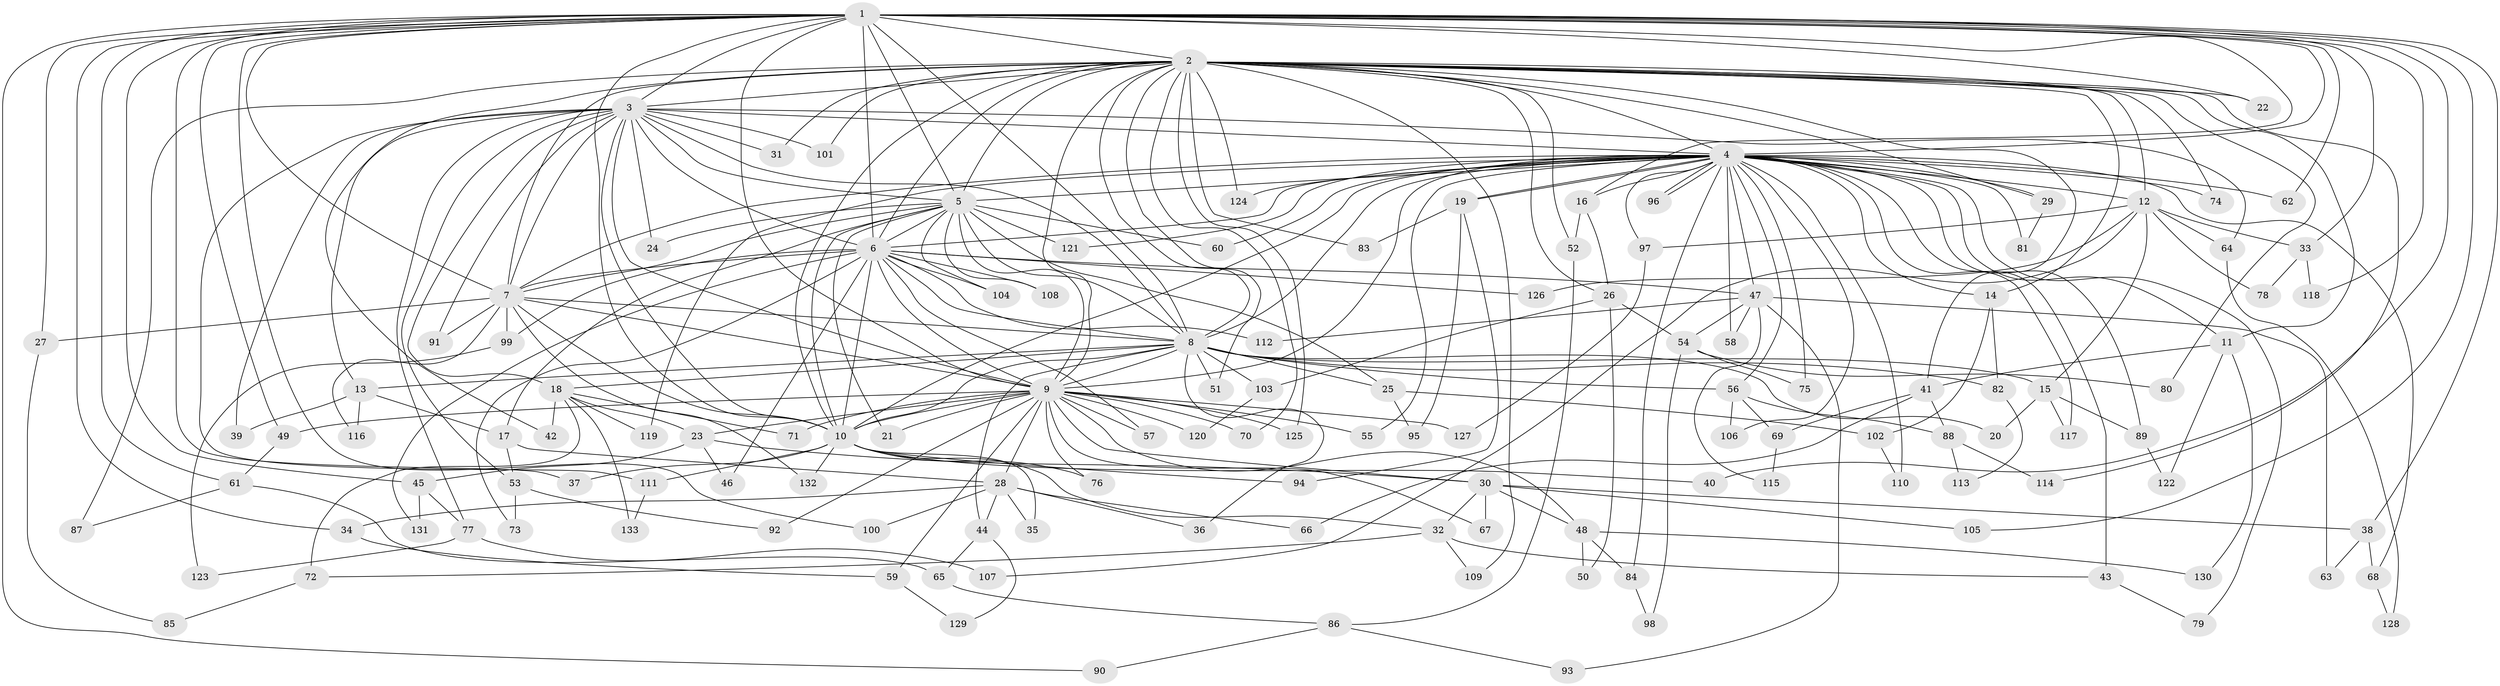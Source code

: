 // coarse degree distribution, {23: 0.00980392156862745, 29: 0.00980392156862745, 19: 0.00980392156862745, 36: 0.00980392156862745, 15: 0.00980392156862745, 20: 0.00980392156862745, 21: 0.00980392156862745, 24: 0.00980392156862745, 18: 0.00980392156862745, 5: 0.09803921568627451, 9: 0.0196078431372549, 4: 0.10784313725490197, 2: 0.5294117647058824, 8: 0.00980392156862745, 3: 0.11764705882352941, 6: 0.0196078431372549, 7: 0.00980392156862745}
// Generated by graph-tools (version 1.1) at 2025/23/03/03/25 07:23:40]
// undirected, 133 vertices, 291 edges
graph export_dot {
graph [start="1"]
  node [color=gray90,style=filled];
  1;
  2;
  3;
  4;
  5;
  6;
  7;
  8;
  9;
  10;
  11;
  12;
  13;
  14;
  15;
  16;
  17;
  18;
  19;
  20;
  21;
  22;
  23;
  24;
  25;
  26;
  27;
  28;
  29;
  30;
  31;
  32;
  33;
  34;
  35;
  36;
  37;
  38;
  39;
  40;
  41;
  42;
  43;
  44;
  45;
  46;
  47;
  48;
  49;
  50;
  51;
  52;
  53;
  54;
  55;
  56;
  57;
  58;
  59;
  60;
  61;
  62;
  63;
  64;
  65;
  66;
  67;
  68;
  69;
  70;
  71;
  72;
  73;
  74;
  75;
  76;
  77;
  78;
  79;
  80;
  81;
  82;
  83;
  84;
  85;
  86;
  87;
  88;
  89;
  90;
  91;
  92;
  93;
  94;
  95;
  96;
  97;
  98;
  99;
  100;
  101;
  102;
  103;
  104;
  105;
  106;
  107;
  108;
  109;
  110;
  111;
  112;
  113;
  114;
  115;
  116;
  117;
  118;
  119;
  120;
  121;
  122;
  123;
  124;
  125;
  126;
  127;
  128;
  129;
  130;
  131;
  132;
  133;
  1 -- 2;
  1 -- 3;
  1 -- 4;
  1 -- 5;
  1 -- 6;
  1 -- 7;
  1 -- 8;
  1 -- 9;
  1 -- 10;
  1 -- 16;
  1 -- 22;
  1 -- 27;
  1 -- 33;
  1 -- 34;
  1 -- 37;
  1 -- 38;
  1 -- 40;
  1 -- 45;
  1 -- 49;
  1 -- 61;
  1 -- 62;
  1 -- 90;
  1 -- 100;
  1 -- 105;
  1 -- 118;
  2 -- 3;
  2 -- 4;
  2 -- 5;
  2 -- 6;
  2 -- 7;
  2 -- 8;
  2 -- 9;
  2 -- 10;
  2 -- 11;
  2 -- 12;
  2 -- 14;
  2 -- 22;
  2 -- 26;
  2 -- 29;
  2 -- 31;
  2 -- 41;
  2 -- 42;
  2 -- 51;
  2 -- 52;
  2 -- 70;
  2 -- 74;
  2 -- 80;
  2 -- 83;
  2 -- 87;
  2 -- 101;
  2 -- 109;
  2 -- 114;
  2 -- 124;
  2 -- 125;
  3 -- 4;
  3 -- 5;
  3 -- 6;
  3 -- 7;
  3 -- 8;
  3 -- 9;
  3 -- 10;
  3 -- 13;
  3 -- 18;
  3 -- 24;
  3 -- 31;
  3 -- 39;
  3 -- 53;
  3 -- 64;
  3 -- 77;
  3 -- 91;
  3 -- 101;
  3 -- 111;
  4 -- 5;
  4 -- 6;
  4 -- 7;
  4 -- 8;
  4 -- 9;
  4 -- 10;
  4 -- 11;
  4 -- 12;
  4 -- 14;
  4 -- 16;
  4 -- 19;
  4 -- 19;
  4 -- 29;
  4 -- 43;
  4 -- 47;
  4 -- 55;
  4 -- 56;
  4 -- 58;
  4 -- 60;
  4 -- 62;
  4 -- 68;
  4 -- 74;
  4 -- 75;
  4 -- 79;
  4 -- 81;
  4 -- 84;
  4 -- 89;
  4 -- 96;
  4 -- 96;
  4 -- 97;
  4 -- 106;
  4 -- 110;
  4 -- 117;
  4 -- 119;
  4 -- 121;
  4 -- 124;
  5 -- 6;
  5 -- 7;
  5 -- 8;
  5 -- 9;
  5 -- 10;
  5 -- 17;
  5 -- 21;
  5 -- 24;
  5 -- 25;
  5 -- 60;
  5 -- 104;
  5 -- 108;
  5 -- 121;
  6 -- 7;
  6 -- 8;
  6 -- 9;
  6 -- 10;
  6 -- 46;
  6 -- 47;
  6 -- 57;
  6 -- 73;
  6 -- 99;
  6 -- 104;
  6 -- 108;
  6 -- 112;
  6 -- 126;
  6 -- 131;
  7 -- 8;
  7 -- 9;
  7 -- 10;
  7 -- 27;
  7 -- 91;
  7 -- 99;
  7 -- 116;
  7 -- 132;
  8 -- 9;
  8 -- 10;
  8 -- 13;
  8 -- 15;
  8 -- 18;
  8 -- 20;
  8 -- 25;
  8 -- 36;
  8 -- 44;
  8 -- 51;
  8 -- 56;
  8 -- 82;
  8 -- 103;
  9 -- 10;
  9 -- 21;
  9 -- 23;
  9 -- 28;
  9 -- 30;
  9 -- 48;
  9 -- 49;
  9 -- 55;
  9 -- 57;
  9 -- 59;
  9 -- 67;
  9 -- 70;
  9 -- 71;
  9 -- 76;
  9 -- 92;
  9 -- 120;
  9 -- 125;
  9 -- 127;
  10 -- 32;
  10 -- 35;
  10 -- 37;
  10 -- 40;
  10 -- 76;
  10 -- 94;
  10 -- 111;
  10 -- 132;
  11 -- 41;
  11 -- 122;
  11 -- 130;
  12 -- 15;
  12 -- 33;
  12 -- 64;
  12 -- 78;
  12 -- 97;
  12 -- 107;
  12 -- 126;
  13 -- 17;
  13 -- 39;
  13 -- 116;
  14 -- 82;
  14 -- 102;
  15 -- 20;
  15 -- 89;
  15 -- 117;
  16 -- 26;
  16 -- 52;
  17 -- 28;
  17 -- 53;
  18 -- 23;
  18 -- 42;
  18 -- 71;
  18 -- 72;
  18 -- 119;
  18 -- 133;
  19 -- 83;
  19 -- 94;
  19 -- 95;
  23 -- 30;
  23 -- 45;
  23 -- 46;
  25 -- 95;
  25 -- 102;
  26 -- 50;
  26 -- 54;
  26 -- 103;
  27 -- 85;
  28 -- 34;
  28 -- 35;
  28 -- 36;
  28 -- 44;
  28 -- 66;
  28 -- 100;
  29 -- 81;
  30 -- 32;
  30 -- 38;
  30 -- 48;
  30 -- 67;
  30 -- 105;
  32 -- 43;
  32 -- 72;
  32 -- 109;
  33 -- 78;
  33 -- 118;
  34 -- 59;
  38 -- 63;
  38 -- 68;
  41 -- 66;
  41 -- 69;
  41 -- 88;
  43 -- 79;
  44 -- 65;
  44 -- 129;
  45 -- 77;
  45 -- 131;
  47 -- 54;
  47 -- 58;
  47 -- 63;
  47 -- 93;
  47 -- 112;
  47 -- 115;
  48 -- 50;
  48 -- 84;
  48 -- 130;
  49 -- 61;
  52 -- 86;
  53 -- 73;
  53 -- 92;
  54 -- 75;
  54 -- 80;
  54 -- 98;
  56 -- 69;
  56 -- 88;
  56 -- 106;
  59 -- 129;
  61 -- 65;
  61 -- 87;
  64 -- 128;
  65 -- 86;
  68 -- 128;
  69 -- 115;
  72 -- 85;
  77 -- 107;
  77 -- 123;
  82 -- 113;
  84 -- 98;
  86 -- 90;
  86 -- 93;
  88 -- 113;
  88 -- 114;
  89 -- 122;
  97 -- 127;
  99 -- 123;
  102 -- 110;
  103 -- 120;
  111 -- 133;
}
